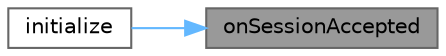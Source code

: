 digraph "onSessionAccepted"
{
 // LATEX_PDF_SIZE
  bgcolor="transparent";
  edge [fontname=Helvetica,fontsize=10,labelfontname=Helvetica,labelfontsize=10];
  node [fontname=Helvetica,fontsize=10,shape=box,height=0.2,width=0.4];
  rankdir="RL";
  Node1 [id="Node000001",label="onSessionAccepted",height=0.2,width=0.4,color="gray40", fillcolor="grey60", style="filled", fontcolor="black",tooltip="处理新会话接入"];
  Node1 -> Node2 [id="edge1_Node000001_Node000002",dir="back",color="steelblue1",style="solid",tooltip=" "];
  Node2 [id="Node000002",label="initialize",height=0.2,width=0.4,color="grey40", fillcolor="white", style="filled",URL="$class_j_q_http_server_1_1_service.html#ab009d5524543aab28ebea650d9d6b4fa",tooltip="初始化服务"];
}
